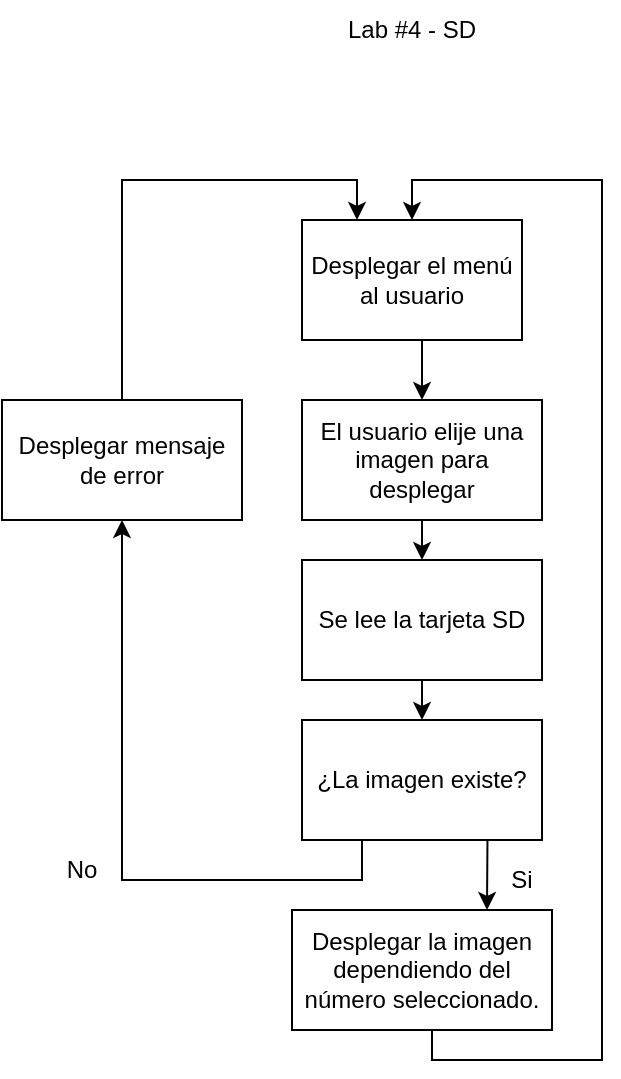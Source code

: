 <mxfile version="17.1.3" type="device"><diagram id="hwd3dw6VZb1FK51LwfJg" name="Page-1"><mxGraphModel dx="1102" dy="490" grid="1" gridSize="10" guides="1" tooltips="1" connect="1" arrows="1" fold="1" page="1" pageScale="1" pageWidth="827" pageHeight="1169" math="0" shadow="0"><root><mxCell id="0"/><mxCell id="1" parent="0"/><mxCell id="o6zBxw18b3BS4glNFCu5-1" value="Lab #4 - SD" style="text;html=1;strokeColor=none;fillColor=none;align=center;verticalAlign=middle;whiteSpace=wrap;rounded=0;" vertex="1" parent="1"><mxGeometry x="370" y="70" width="70" height="30" as="geometry"/></mxCell><mxCell id="o6zBxw18b3BS4glNFCu5-14" style="edgeStyle=orthogonalEdgeStyle;rounded=0;orthogonalLoop=1;jettySize=auto;html=1;exitX=0.5;exitY=1;exitDx=0;exitDy=0;entryX=0.5;entryY=0;entryDx=0;entryDy=0;" edge="1" parent="1" source="o6zBxw18b3BS4glNFCu5-2" target="o6zBxw18b3BS4glNFCu5-3"><mxGeometry relative="1" as="geometry"/></mxCell><mxCell id="o6zBxw18b3BS4glNFCu5-2" value="Desplegar el menú al usuario" style="rounded=0;whiteSpace=wrap;html=1;" vertex="1" parent="1"><mxGeometry x="350" y="180" width="110" height="60" as="geometry"/></mxCell><mxCell id="o6zBxw18b3BS4glNFCu5-18" style="edgeStyle=orthogonalEdgeStyle;rounded=0;orthogonalLoop=1;jettySize=auto;html=1;exitX=0.5;exitY=1;exitDx=0;exitDy=0;entryX=0.5;entryY=0;entryDx=0;entryDy=0;" edge="1" parent="1" source="o6zBxw18b3BS4glNFCu5-3" target="o6zBxw18b3BS4glNFCu5-17"><mxGeometry relative="1" as="geometry"/></mxCell><mxCell id="o6zBxw18b3BS4glNFCu5-3" value="El usuario elije una imagen para desplegar" style="rounded=0;whiteSpace=wrap;html=1;" vertex="1" parent="1"><mxGeometry x="350" y="270" width="120" height="60" as="geometry"/></mxCell><mxCell id="o6zBxw18b3BS4glNFCu5-6" style="edgeStyle=orthogonalEdgeStyle;rounded=0;orthogonalLoop=1;jettySize=auto;html=1;exitX=0.75;exitY=1;exitDx=0;exitDy=0;entryX=0.75;entryY=0;entryDx=0;entryDy=0;" edge="1" parent="1" source="o6zBxw18b3BS4glNFCu5-4" target="o6zBxw18b3BS4glNFCu5-5"><mxGeometry relative="1" as="geometry"><Array as="points"><mxPoint x="443" y="450"/><mxPoint x="443" y="488"/></Array></mxGeometry></mxCell><mxCell id="o6zBxw18b3BS4glNFCu5-10" style="edgeStyle=orthogonalEdgeStyle;rounded=0;orthogonalLoop=1;jettySize=auto;html=1;exitX=0.25;exitY=1;exitDx=0;exitDy=0;entryX=0.5;entryY=1;entryDx=0;entryDy=0;" edge="1" parent="1" source="o6zBxw18b3BS4glNFCu5-4" target="o6zBxw18b3BS4glNFCu5-9"><mxGeometry relative="1" as="geometry"><Array as="points"><mxPoint x="380" y="510"/><mxPoint x="260" y="510"/></Array></mxGeometry></mxCell><mxCell id="o6zBxw18b3BS4glNFCu5-4" value="¿La imagen existe?" style="rounded=0;whiteSpace=wrap;html=1;" vertex="1" parent="1"><mxGeometry x="350" y="430" width="120" height="60" as="geometry"/></mxCell><mxCell id="o6zBxw18b3BS4glNFCu5-13" style="edgeStyle=orthogonalEdgeStyle;rounded=0;orthogonalLoop=1;jettySize=auto;html=1;exitX=0.5;exitY=1;exitDx=0;exitDy=0;entryX=0.5;entryY=0;entryDx=0;entryDy=0;" edge="1" parent="1" source="o6zBxw18b3BS4glNFCu5-5" target="o6zBxw18b3BS4glNFCu5-2"><mxGeometry relative="1" as="geometry"><Array as="points"><mxPoint x="415" y="600"/><mxPoint x="500" y="600"/><mxPoint x="500" y="160"/><mxPoint x="405" y="160"/></Array></mxGeometry></mxCell><mxCell id="o6zBxw18b3BS4glNFCu5-5" value="Desplegar la imagen dependiendo del número seleccionado." style="rounded=0;whiteSpace=wrap;html=1;" vertex="1" parent="1"><mxGeometry x="345" y="525" width="130" height="60" as="geometry"/></mxCell><mxCell id="o6zBxw18b3BS4glNFCu5-7" value="Si" style="text;html=1;strokeColor=none;fillColor=none;align=center;verticalAlign=middle;whiteSpace=wrap;rounded=0;" vertex="1" parent="1"><mxGeometry x="430" y="495" width="60" height="30" as="geometry"/></mxCell><mxCell id="o6zBxw18b3BS4glNFCu5-8" value="No" style="text;html=1;strokeColor=none;fillColor=none;align=center;verticalAlign=middle;whiteSpace=wrap;rounded=0;" vertex="1" parent="1"><mxGeometry x="210" y="490" width="60" height="30" as="geometry"/></mxCell><mxCell id="o6zBxw18b3BS4glNFCu5-16" style="edgeStyle=orthogonalEdgeStyle;rounded=0;orthogonalLoop=1;jettySize=auto;html=1;exitX=0.5;exitY=0;exitDx=0;exitDy=0;entryX=0.25;entryY=0;entryDx=0;entryDy=0;" edge="1" parent="1" source="o6zBxw18b3BS4glNFCu5-9" target="o6zBxw18b3BS4glNFCu5-2"><mxGeometry relative="1" as="geometry"/></mxCell><mxCell id="o6zBxw18b3BS4glNFCu5-9" value="Desplegar mensaje de error" style="rounded=0;whiteSpace=wrap;html=1;" vertex="1" parent="1"><mxGeometry x="200" y="270" width="120" height="60" as="geometry"/></mxCell><mxCell id="o6zBxw18b3BS4glNFCu5-19" style="edgeStyle=orthogonalEdgeStyle;rounded=0;orthogonalLoop=1;jettySize=auto;html=1;exitX=0.5;exitY=1;exitDx=0;exitDy=0;entryX=0.5;entryY=0;entryDx=0;entryDy=0;" edge="1" parent="1" source="o6zBxw18b3BS4glNFCu5-17" target="o6zBxw18b3BS4glNFCu5-4"><mxGeometry relative="1" as="geometry"/></mxCell><mxCell id="o6zBxw18b3BS4glNFCu5-17" value="Se lee la tarjeta SD" style="rounded=0;whiteSpace=wrap;html=1;" vertex="1" parent="1"><mxGeometry x="350" y="350" width="120" height="60" as="geometry"/></mxCell></root></mxGraphModel></diagram></mxfile>